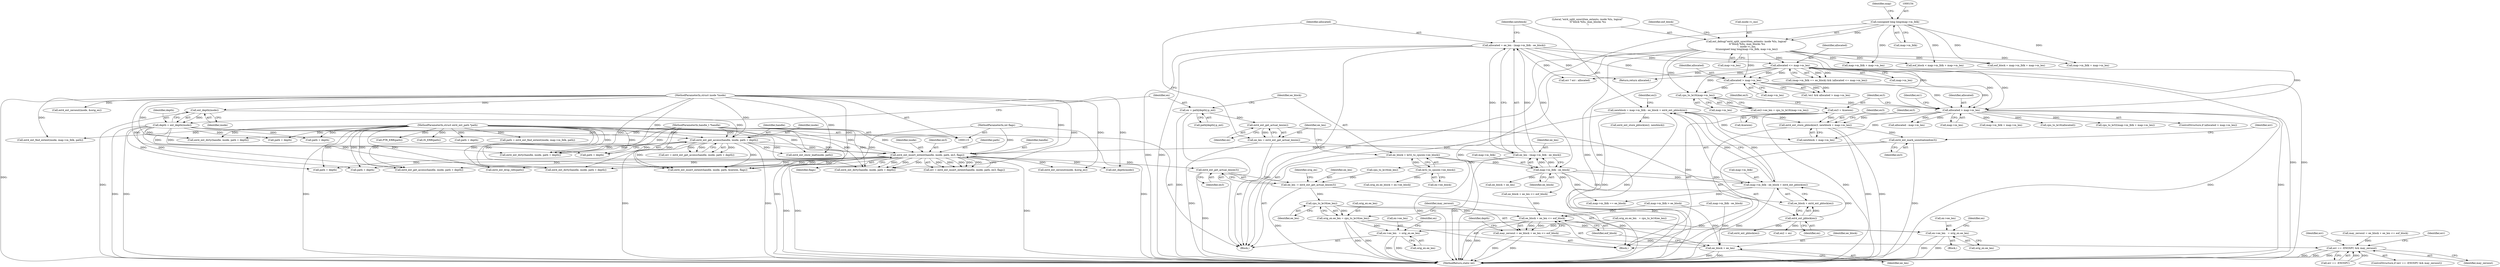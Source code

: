 digraph "1_linux_667eff35a1f56fa74ce98a0c7c29a40adc1ba4e3_0@pointer" {
"1000440" [label="(Call,ext4_ext_get_actual_len(ex3))"];
"1000380" [label="(Call,ext4_ext_insert_extent(handle, inode, path, ex3, flags))"];
"1000283" [label="(Call,ext4_ext_get_access(handle, inode, path + depth))"];
"1000116" [label="(MethodParameterIn,handle_t *handle)"];
"1000201" [label="(Call,ext_depth(inode))"];
"1000117" [label="(MethodParameterIn,struct inode *inode)"];
"1000119" [label="(MethodParameterIn,struct ext4_ext_path *path)"];
"1000199" [label="(Call,depth = ext_depth(inode))"];
"1000376" [label="(Call,ext4_ext_mark_uninitialized(ex3))"];
"1000359" [label="(Call,ext4_ext_store_pblock(ex3, newblock + map->m_len))"];
"1000343" [label="(Call,ex3 = &newex)"];
"1000229" [label="(Call,newblock = map->m_lblk - ee_block + ext4_ext_pblock(ex))"];
"1000231" [label="(Call,map->m_lblk - ee_block + ext4_ext_pblock(ex))"];
"1000224" [label="(Call,map->m_lblk - ee_block)"];
"1000153" [label="(Call,(unsigned long long)map->m_lblk)"];
"1000210" [label="(Call,ee_block = le32_to_cpu(ex->ee_block))"];
"1000212" [label="(Call,le32_to_cpu(ex->ee_block))"];
"1000237" [label="(Call,ext4_ext_pblock(ex))"];
"1000218" [label="(Call,ext4_ext_get_actual_len(ex))"];
"1000203" [label="(Call,ex = path[depth].p_ext)"];
"1000336" [label="(Call,allocated > map->m_len)"];
"1000220" [label="(Call,allocated = ee_len - (map->m_lblk - ee_block))"];
"1000222" [label="(Call,ee_len - (map->m_lblk - ee_block))"];
"1000216" [label="(Call,ee_len = ext4_ext_get_actual_len(ex))"];
"1000274" [label="(Call,allocated <= map->m_len)"];
"1000148" [label="(Call,ext_debug(\"ext4_split_unwritten_extents: inode %lu, logical\"\n \t\t\"block %llu, max_blocks %u\n\", inode->i_ino,\n\t\t(unsigned long long)map->m_lblk, map->m_len))"];
"1000322" [label="(Call,allocated > map->m_len)"];
"1000331" [label="(Call,cpu_to_le16(map->m_len))"];
"1000120" [label="(MethodParameterIn,int flags)"];
"1000438" [label="(Call,ee_len -= ext4_ext_get_actual_len(ex3))"];
"1000446" [label="(Call,cpu_to_le16(ee_len))"];
"1000442" [label="(Call,orig_ex.ee_len = cpu_to_le16(ee_len))"];
"1000603" [label="(Call,ex->ee_len   = orig_ex.ee_len)"];
"1000644" [label="(Call,ex->ee_len   = orig_ex.ee_len)"];
"1000450" [label="(Call,ee_block + ee_len <= eof_block)"];
"1000448" [label="(Call,may_zeroout = ee_block + ee_len <= eof_block)"];
"1000580" [label="(Call,err == -ENOSPC && may_zeroout)"];
"1000451" [label="(Call,ee_block + ee_len)"];
"1000441" [label="(Identifier,ex3)"];
"1000219" [label="(Identifier,ex)"];
"1000253" [label="(Call,cpu_to_le16(ee_len))"];
"1000586" [label="(Block,)"];
"1000211" [label="(Identifier,ee_block)"];
"1000336" [label="(Call,allocated > map->m_len)"];
"1000119" [label="(MethodParameterIn,struct ext4_ext_path *path)"];
"1000454" [label="(Identifier,eof_block)"];
"1000581" [label="(Call,err == -ENOSPC)"];
"1000585" [label="(Identifier,may_zeroout)"];
"1000293" [label="(Call,map->m_lblk > ee_block)"];
"1000202" [label="(Identifier,inode)"];
"1000436" [label="(Call,ext_depth(inode))"];
"1000216" [label="(Call,ee_len = ext4_ext_get_actual_len(ex))"];
"1000422" [label="(Call,ext4_ext_dirty(handle, inode, path + depth))"];
"1000615" [label="(Call,ext4_ext_dirty(handle, inode, path + depth))"];
"1000224" [label="(Call,map->m_lblk - ee_block)"];
"1000201" [label="(Call,ext_depth(inode))"];
"1000263" [label="(Call,ee_block + ee_len)"];
"1000324" [label="(Call,map->m_len)"];
"1000611" [label="(Identifier,ex)"];
"1000210" [label="(Call,ee_block = le32_to_cpu(ex->ee_block))"];
"1000453" [label="(Identifier,ee_len)"];
"1000448" [label="(Call,may_zeroout = ee_block + ee_len <= eof_block)"];
"1000155" [label="(Call,map->m_lblk)"];
"1000371" [label="(Call,allocated - map->m_len)"];
"1000645" [label="(Call,ex->ee_len)"];
"1000469" [label="(Call,IS_ERR(path))"];
"1000588" [label="(Identifier,err)"];
"1000378" [label="(Call,err = ext4_ext_insert_extent(handle, inode, path, ex3, flags))"];
"1000284" [label="(Identifier,handle)"];
"1000497" [label="(Call,path + depth)"];
"1000607" [label="(Call,orig_ex.ee_len)"];
"1000458" [label="(Call,ext4_ext_drop_refs(path))"];
"1000332" [label="(Call,map->m_len)"];
"1000444" [label="(Identifier,orig_ex)"];
"1000231" [label="(Call,map->m_lblk - ee_block + ext4_ext_pblock(ex))"];
"1000225" [label="(Call,map->m_lblk)"];
"1000285" [label="(Identifier,inode)"];
"1000361" [label="(Call,newblock + map->m_len)"];
"1000343" [label="(Call,ex3 = &newex)"];
"1000331" [label="(Call,cpu_to_le16(map->m_len))"];
"1000652" [label="(Identifier,ex)"];
"1000338" [label="(Call,map->m_len)"];
"1000148" [label="(Call,ext_debug(\"ext4_split_unwritten_extents: inode %lu, logical\"\n \t\t\"block %llu, max_blocks %u\n\", inode->i_ino,\n\t\t(unsigned long long)map->m_lblk, map->m_len))"];
"1000460" [label="(Call,path = ext4_ext_find_extent(inode, map->m_lblk, path))"];
"1000604" [label="(Call,ex->ee_len)"];
"1000322" [label="(Call,allocated > map->m_len)"];
"1000269" [label="(Call,map->m_lblk == ee_block)"];
"1000149" [label="(Literal,\"ext4_split_unwritten_extents: inode %lu, logical\"\n \t\t\"block %llu, max_blocks %u\n\")"];
"1000661" [label="(Call,path + depth)"];
"1000658" [label="(Call,ext4_ext_dirty(handle, inode, path + depth))"];
"1000381" [label="(Identifier,handle)"];
"1000235" [label="(Call,ee_block + ext4_ext_pblock(ex))"];
"1000368" [label="(Identifier,ex3)"];
"1000212" [label="(Call,le32_to_cpu(ex->ee_block))"];
"1000345" [label="(Call,&newex)"];
"1000451" [label="(Call,ee_block + ee_len)"];
"1000120" [label="(MethodParameterIn,int flags)"];
"1000283" [label="(Call,ext4_ext_get_access(handle, inode, path + depth))"];
"1000589" [label="(Call,ext4_ext_zeroout(inode, &orig_ex))"];
"1000276" [label="(Call,map->m_len)"];
"1000450" [label="(Call,ee_block + ee_len <= eof_block)"];
"1000352" [label="(Call,map->m_lblk + map->m_len)"];
"1000382" [label="(Identifier,inode)"];
"1000116" [label="(MethodParameterIn,handle_t *handle)"];
"1000376" [label="(Call,ext4_ext_mark_uninitialized(ex3))"];
"1000549" [label="(Call,cpu_to_le16(allocated))"];
"1000275" [label="(Identifier,allocated)"];
"1000205" [label="(Call,path[depth].p_ext)"];
"1000351" [label="(Call,cpu_to_le32(map->m_lblk + map->m_len))"];
"1000121" [label="(Block,)"];
"1000439" [label="(Identifier,ee_len)"];
"1000572" [label="(Call,ext4_ext_insert_extent(handle, inode, path, &newex, flags))"];
"1000335" [label="(ControlStructure,if (allocated > map->m_len))"];
"1000385" [label="(Identifier,flags)"];
"1000217" [label="(Identifier,ee_len)"];
"1000183" [label="(Call,map->m_lblk + map->m_len)"];
"1000274" [label="(Call,allocated <= map->m_len)"];
"1000232" [label="(Call,map->m_lblk)"];
"1000440" [label="(Call,ext4_ext_get_actual_len(ex3))"];
"1000158" [label="(Call,map->m_len)"];
"1000494" [label="(Call,ext4_ext_get_access(handle, inode, path + depth))"];
"1000323" [label="(Identifier,allocated)"];
"1000286" [label="(Call,path + depth)"];
"1000648" [label="(Call,orig_ex.ee_len)"];
"1000307" [label="(Call,map->m_lblk - ee_block)"];
"1000580" [label="(Call,err == -ENOSPC && may_zeroout)"];
"1000159" [label="(Identifier,map)"];
"1000162" [label="(Identifier,eof_block)"];
"1000379" [label="(Identifier,err)"];
"1000281" [label="(Call,err = ext4_ext_get_access(handle, inode, path + depth))"];
"1000618" [label="(Call,path + depth)"];
"1000380" [label="(Call,ext4_ext_insert_extent(handle, inode, path, ex3, flags))"];
"1000240" [label="(Identifier,ex2)"];
"1000237" [label="(Call,ext4_ext_pblock(ex))"];
"1000446" [label="(Call,cpu_to_le16(ee_len))"];
"1000260" [label="(Call,may_zeroout = ee_block + ee_len <= eof_block)"];
"1000117" [label="(MethodParameterIn,struct inode *inode)"];
"1000150" [label="(Call,inode->i_ino)"];
"1000242" [label="(Call,orig_ex.ee_block = ex->ee_block)"];
"1000384" [label="(Identifier,ex3)"];
"1000456" [label="(Identifier,depth)"];
"1000222" [label="(Call,ee_len - (map->m_lblk - ee_block))"];
"1000474" [label="(Call,PTR_ERR(path))"];
"1000560" [label="(Call,ext4_ext_dirty(handle, inode, path + depth))"];
"1000344" [label="(Identifier,ex3)"];
"1000190" [label="(Call,eof_block = map->m_lblk + map->m_len)"];
"1000319" [label="(Call,!ex1 && allocated > map->m_len)"];
"1000327" [label="(Call,ex2->ee_len = cpu_to_le16(map->m_len))"];
"1000425" [label="(Call,path + depth)"];
"1000628" [label="(Call,ext4_ext_show_leaf(inode, path))"];
"1000204" [label="(Identifier,ex)"];
"1000377" [label="(Identifier,ex3)"];
"1000396" [label="(Call,ext4_ext_zeroout(inode, &orig_ex))"];
"1000452" [label="(Identifier,ee_block)"];
"1000360" [label="(Identifier,ex3)"];
"1000239" [label="(Call,ex2 = ex)"];
"1000644" [label="(Call,ex->ee_len   = orig_ex.ee_len)"];
"1000153" [label="(Call,(unsigned long long)map->m_lblk)"];
"1000221" [label="(Identifier,allocated)"];
"1000443" [label="(Call,orig_ex.ee_len)"];
"1000603" [label="(Call,ex->ee_len   = orig_ex.ee_len)"];
"1000199" [label="(Call,depth = ext_depth(inode))"];
"1000341" [label="(Block,)"];
"1000218" [label="(Call,ext4_ext_get_actual_len(ex))"];
"1000213" [label="(Call,ex->ee_block)"];
"1000359" [label="(Call,ext4_ext_store_pblock(ex3, newblock + map->m_len))"];
"1000438" [label="(Call,ee_len -= ext4_ext_get_actual_len(ex3))"];
"1000200" [label="(Identifier,depth)"];
"1000510" [label="(Identifier,ex1)"];
"1000447" [label="(Identifier,ee_len)"];
"1000563" [label="(Call,path + depth)"];
"1000268" [label="(Call,(map->m_lblk == ee_block) && (allocated <= map->m_len))"];
"1000349" [label="(Identifier,ex3)"];
"1000462" [label="(Call,ext4_ext_find_extent(inode, map->m_lblk, path))"];
"1000203" [label="(Call,ex = path[depth].p_ext)"];
"1000258" [label="(Call,ext4_ext_pblock(ex))"];
"1000230" [label="(Identifier,newblock)"];
"1000262" [label="(Call,ee_block + ee_len <= eof_block)"];
"1000220" [label="(Call,allocated = ee_len - (map->m_lblk - ee_block))"];
"1000442" [label="(Call,orig_ex.ee_len = cpu_to_le16(ee_len))"];
"1000542" [label="(Call,ext4_ext_store_pblock(ex2, newblock))"];
"1000181" [label="(Call,eof_block < map->m_lblk + map->m_len)"];
"1000579" [label="(ControlStructure,if (err == -ENOSPC && may_zeroout))"];
"1000632" [label="(Call,err ? err : allocated)"];
"1000383" [label="(Identifier,path)"];
"1000228" [label="(Identifier,ee_block)"];
"1000192" [label="(Call,map->m_lblk + map->m_len)"];
"1000223" [label="(Identifier,ee_len)"];
"1000238" [label="(Identifier,ex)"];
"1000449" [label="(Identifier,may_zeroout)"];
"1000625" [label="(Identifier,err)"];
"1000666" [label="(MethodReturn,static int)"];
"1000279" [label="(Return,return allocated;)"];
"1000337" [label="(Identifier,allocated)"];
"1000249" [label="(Call,orig_ex.ee_len   = cpu_to_le16(ee_len))"];
"1000229" [label="(Call,newblock = map->m_lblk - ee_block + ext4_ext_pblock(ex))"];
"1000440" -> "1000438"  [label="AST: "];
"1000440" -> "1000441"  [label="CFG: "];
"1000441" -> "1000440"  [label="AST: "];
"1000438" -> "1000440"  [label="CFG: "];
"1000440" -> "1000666"  [label="DDG: "];
"1000440" -> "1000438"  [label="DDG: "];
"1000380" -> "1000440"  [label="DDG: "];
"1000380" -> "1000378"  [label="AST: "];
"1000380" -> "1000385"  [label="CFG: "];
"1000381" -> "1000380"  [label="AST: "];
"1000382" -> "1000380"  [label="AST: "];
"1000383" -> "1000380"  [label="AST: "];
"1000384" -> "1000380"  [label="AST: "];
"1000385" -> "1000380"  [label="AST: "];
"1000378" -> "1000380"  [label="CFG: "];
"1000380" -> "1000666"  [label="DDG: "];
"1000380" -> "1000666"  [label="DDG: "];
"1000380" -> "1000666"  [label="DDG: "];
"1000380" -> "1000378"  [label="DDG: "];
"1000380" -> "1000378"  [label="DDG: "];
"1000380" -> "1000378"  [label="DDG: "];
"1000380" -> "1000378"  [label="DDG: "];
"1000380" -> "1000378"  [label="DDG: "];
"1000283" -> "1000380"  [label="DDG: "];
"1000283" -> "1000380"  [label="DDG: "];
"1000116" -> "1000380"  [label="DDG: "];
"1000117" -> "1000380"  [label="DDG: "];
"1000119" -> "1000380"  [label="DDG: "];
"1000376" -> "1000380"  [label="DDG: "];
"1000120" -> "1000380"  [label="DDG: "];
"1000380" -> "1000396"  [label="DDG: "];
"1000380" -> "1000422"  [label="DDG: "];
"1000380" -> "1000422"  [label="DDG: "];
"1000380" -> "1000425"  [label="DDG: "];
"1000380" -> "1000436"  [label="DDG: "];
"1000380" -> "1000458"  [label="DDG: "];
"1000380" -> "1000494"  [label="DDG: "];
"1000380" -> "1000572"  [label="DDG: "];
"1000380" -> "1000658"  [label="DDG: "];
"1000380" -> "1000658"  [label="DDG: "];
"1000380" -> "1000658"  [label="DDG: "];
"1000380" -> "1000661"  [label="DDG: "];
"1000283" -> "1000281"  [label="AST: "];
"1000283" -> "1000286"  [label="CFG: "];
"1000284" -> "1000283"  [label="AST: "];
"1000285" -> "1000283"  [label="AST: "];
"1000286" -> "1000283"  [label="AST: "];
"1000281" -> "1000283"  [label="CFG: "];
"1000283" -> "1000666"  [label="DDG: "];
"1000283" -> "1000666"  [label="DDG: "];
"1000283" -> "1000281"  [label="DDG: "];
"1000283" -> "1000281"  [label="DDG: "];
"1000283" -> "1000281"  [label="DDG: "];
"1000116" -> "1000283"  [label="DDG: "];
"1000201" -> "1000283"  [label="DDG: "];
"1000117" -> "1000283"  [label="DDG: "];
"1000119" -> "1000283"  [label="DDG: "];
"1000199" -> "1000283"  [label="DDG: "];
"1000283" -> "1000560"  [label="DDG: "];
"1000283" -> "1000560"  [label="DDG: "];
"1000283" -> "1000572"  [label="DDG: "];
"1000283" -> "1000572"  [label="DDG: "];
"1000283" -> "1000628"  [label="DDG: "];
"1000116" -> "1000115"  [label="AST: "];
"1000116" -> "1000666"  [label="DDG: "];
"1000116" -> "1000422"  [label="DDG: "];
"1000116" -> "1000494"  [label="DDG: "];
"1000116" -> "1000560"  [label="DDG: "];
"1000116" -> "1000572"  [label="DDG: "];
"1000116" -> "1000615"  [label="DDG: "];
"1000116" -> "1000658"  [label="DDG: "];
"1000201" -> "1000199"  [label="AST: "];
"1000201" -> "1000202"  [label="CFG: "];
"1000202" -> "1000201"  [label="AST: "];
"1000199" -> "1000201"  [label="CFG: "];
"1000201" -> "1000666"  [label="DDG: "];
"1000201" -> "1000199"  [label="DDG: "];
"1000117" -> "1000201"  [label="DDG: "];
"1000117" -> "1000115"  [label="AST: "];
"1000117" -> "1000666"  [label="DDG: "];
"1000117" -> "1000396"  [label="DDG: "];
"1000117" -> "1000422"  [label="DDG: "];
"1000117" -> "1000436"  [label="DDG: "];
"1000117" -> "1000462"  [label="DDG: "];
"1000117" -> "1000494"  [label="DDG: "];
"1000117" -> "1000560"  [label="DDG: "];
"1000117" -> "1000572"  [label="DDG: "];
"1000117" -> "1000589"  [label="DDG: "];
"1000117" -> "1000615"  [label="DDG: "];
"1000117" -> "1000628"  [label="DDG: "];
"1000117" -> "1000658"  [label="DDG: "];
"1000119" -> "1000115"  [label="AST: "];
"1000119" -> "1000666"  [label="DDG: "];
"1000119" -> "1000286"  [label="DDG: "];
"1000119" -> "1000422"  [label="DDG: "];
"1000119" -> "1000425"  [label="DDG: "];
"1000119" -> "1000458"  [label="DDG: "];
"1000119" -> "1000460"  [label="DDG: "];
"1000119" -> "1000462"  [label="DDG: "];
"1000119" -> "1000469"  [label="DDG: "];
"1000119" -> "1000474"  [label="DDG: "];
"1000119" -> "1000494"  [label="DDG: "];
"1000119" -> "1000497"  [label="DDG: "];
"1000119" -> "1000560"  [label="DDG: "];
"1000119" -> "1000563"  [label="DDG: "];
"1000119" -> "1000572"  [label="DDG: "];
"1000119" -> "1000615"  [label="DDG: "];
"1000119" -> "1000618"  [label="DDG: "];
"1000119" -> "1000628"  [label="DDG: "];
"1000119" -> "1000658"  [label="DDG: "];
"1000119" -> "1000661"  [label="DDG: "];
"1000199" -> "1000121"  [label="AST: "];
"1000200" -> "1000199"  [label="AST: "];
"1000204" -> "1000199"  [label="CFG: "];
"1000199" -> "1000666"  [label="DDG: "];
"1000199" -> "1000666"  [label="DDG: "];
"1000199" -> "1000286"  [label="DDG: "];
"1000199" -> "1000422"  [label="DDG: "];
"1000199" -> "1000425"  [label="DDG: "];
"1000199" -> "1000560"  [label="DDG: "];
"1000199" -> "1000563"  [label="DDG: "];
"1000199" -> "1000615"  [label="DDG: "];
"1000199" -> "1000618"  [label="DDG: "];
"1000199" -> "1000658"  [label="DDG: "];
"1000199" -> "1000661"  [label="DDG: "];
"1000376" -> "1000341"  [label="AST: "];
"1000376" -> "1000377"  [label="CFG: "];
"1000377" -> "1000376"  [label="AST: "];
"1000379" -> "1000376"  [label="CFG: "];
"1000376" -> "1000666"  [label="DDG: "];
"1000359" -> "1000376"  [label="DDG: "];
"1000359" -> "1000341"  [label="AST: "];
"1000359" -> "1000361"  [label="CFG: "];
"1000360" -> "1000359"  [label="AST: "];
"1000361" -> "1000359"  [label="AST: "];
"1000368" -> "1000359"  [label="CFG: "];
"1000359" -> "1000666"  [label="DDG: "];
"1000359" -> "1000666"  [label="DDG: "];
"1000343" -> "1000359"  [label="DDG: "];
"1000229" -> "1000359"  [label="DDG: "];
"1000336" -> "1000359"  [label="DDG: "];
"1000343" -> "1000341"  [label="AST: "];
"1000343" -> "1000345"  [label="CFG: "];
"1000344" -> "1000343"  [label="AST: "];
"1000345" -> "1000343"  [label="AST: "];
"1000349" -> "1000343"  [label="CFG: "];
"1000343" -> "1000666"  [label="DDG: "];
"1000229" -> "1000121"  [label="AST: "];
"1000229" -> "1000231"  [label="CFG: "];
"1000230" -> "1000229"  [label="AST: "];
"1000231" -> "1000229"  [label="AST: "];
"1000240" -> "1000229"  [label="CFG: "];
"1000229" -> "1000666"  [label="DDG: "];
"1000229" -> "1000666"  [label="DDG: "];
"1000231" -> "1000229"  [label="DDG: "];
"1000231" -> "1000229"  [label="DDG: "];
"1000229" -> "1000361"  [label="DDG: "];
"1000229" -> "1000542"  [label="DDG: "];
"1000231" -> "1000235"  [label="CFG: "];
"1000232" -> "1000231"  [label="AST: "];
"1000235" -> "1000231"  [label="AST: "];
"1000231" -> "1000666"  [label="DDG: "];
"1000224" -> "1000231"  [label="DDG: "];
"1000224" -> "1000231"  [label="DDG: "];
"1000237" -> "1000231"  [label="DDG: "];
"1000231" -> "1000269"  [label="DDG: "];
"1000224" -> "1000222"  [label="AST: "];
"1000224" -> "1000228"  [label="CFG: "];
"1000225" -> "1000224"  [label="AST: "];
"1000228" -> "1000224"  [label="AST: "];
"1000222" -> "1000224"  [label="CFG: "];
"1000224" -> "1000222"  [label="DDG: "];
"1000224" -> "1000222"  [label="DDG: "];
"1000153" -> "1000224"  [label="DDG: "];
"1000210" -> "1000224"  [label="DDG: "];
"1000224" -> "1000235"  [label="DDG: "];
"1000224" -> "1000262"  [label="DDG: "];
"1000224" -> "1000263"  [label="DDG: "];
"1000224" -> "1000269"  [label="DDG: "];
"1000153" -> "1000148"  [label="AST: "];
"1000153" -> "1000155"  [label="CFG: "];
"1000154" -> "1000153"  [label="AST: "];
"1000155" -> "1000153"  [label="AST: "];
"1000159" -> "1000153"  [label="CFG: "];
"1000153" -> "1000148"  [label="DDG: "];
"1000153" -> "1000181"  [label="DDG: "];
"1000153" -> "1000183"  [label="DDG: "];
"1000153" -> "1000190"  [label="DDG: "];
"1000153" -> "1000192"  [label="DDG: "];
"1000210" -> "1000121"  [label="AST: "];
"1000210" -> "1000212"  [label="CFG: "];
"1000211" -> "1000210"  [label="AST: "];
"1000212" -> "1000210"  [label="AST: "];
"1000217" -> "1000210"  [label="CFG: "];
"1000210" -> "1000666"  [label="DDG: "];
"1000212" -> "1000210"  [label="DDG: "];
"1000212" -> "1000213"  [label="CFG: "];
"1000213" -> "1000212"  [label="AST: "];
"1000212" -> "1000242"  [label="DDG: "];
"1000237" -> "1000235"  [label="AST: "];
"1000237" -> "1000238"  [label="CFG: "];
"1000238" -> "1000237"  [label="AST: "];
"1000235" -> "1000237"  [label="CFG: "];
"1000237" -> "1000235"  [label="DDG: "];
"1000218" -> "1000237"  [label="DDG: "];
"1000237" -> "1000239"  [label="DDG: "];
"1000237" -> "1000258"  [label="DDG: "];
"1000218" -> "1000216"  [label="AST: "];
"1000218" -> "1000219"  [label="CFG: "];
"1000219" -> "1000218"  [label="AST: "];
"1000216" -> "1000218"  [label="CFG: "];
"1000218" -> "1000216"  [label="DDG: "];
"1000203" -> "1000218"  [label="DDG: "];
"1000203" -> "1000121"  [label="AST: "];
"1000203" -> "1000205"  [label="CFG: "];
"1000204" -> "1000203"  [label="AST: "];
"1000205" -> "1000203"  [label="AST: "];
"1000211" -> "1000203"  [label="CFG: "];
"1000203" -> "1000666"  [label="DDG: "];
"1000336" -> "1000335"  [label="AST: "];
"1000336" -> "1000338"  [label="CFG: "];
"1000337" -> "1000336"  [label="AST: "];
"1000338" -> "1000336"  [label="AST: "];
"1000344" -> "1000336"  [label="CFG: "];
"1000510" -> "1000336"  [label="CFG: "];
"1000336" -> "1000666"  [label="DDG: "];
"1000336" -> "1000666"  [label="DDG: "];
"1000220" -> "1000336"  [label="DDG: "];
"1000274" -> "1000336"  [label="DDG: "];
"1000274" -> "1000336"  [label="DDG: "];
"1000322" -> "1000336"  [label="DDG: "];
"1000322" -> "1000336"  [label="DDG: "];
"1000331" -> "1000336"  [label="DDG: "];
"1000148" -> "1000336"  [label="DDG: "];
"1000336" -> "1000351"  [label="DDG: "];
"1000336" -> "1000352"  [label="DDG: "];
"1000336" -> "1000361"  [label="DDG: "];
"1000336" -> "1000371"  [label="DDG: "];
"1000336" -> "1000371"  [label="DDG: "];
"1000336" -> "1000549"  [label="DDG: "];
"1000220" -> "1000121"  [label="AST: "];
"1000220" -> "1000222"  [label="CFG: "];
"1000221" -> "1000220"  [label="AST: "];
"1000222" -> "1000220"  [label="AST: "];
"1000230" -> "1000220"  [label="CFG: "];
"1000220" -> "1000666"  [label="DDG: "];
"1000220" -> "1000666"  [label="DDG: "];
"1000222" -> "1000220"  [label="DDG: "];
"1000222" -> "1000220"  [label="DDG: "];
"1000220" -> "1000274"  [label="DDG: "];
"1000220" -> "1000279"  [label="DDG: "];
"1000220" -> "1000322"  [label="DDG: "];
"1000220" -> "1000632"  [label="DDG: "];
"1000223" -> "1000222"  [label="AST: "];
"1000222" -> "1000666"  [label="DDG: "];
"1000216" -> "1000222"  [label="DDG: "];
"1000222" -> "1000253"  [label="DDG: "];
"1000216" -> "1000121"  [label="AST: "];
"1000217" -> "1000216"  [label="AST: "];
"1000221" -> "1000216"  [label="CFG: "];
"1000216" -> "1000666"  [label="DDG: "];
"1000274" -> "1000268"  [label="AST: "];
"1000274" -> "1000276"  [label="CFG: "];
"1000275" -> "1000274"  [label="AST: "];
"1000276" -> "1000274"  [label="AST: "];
"1000268" -> "1000274"  [label="CFG: "];
"1000274" -> "1000666"  [label="DDG: "];
"1000274" -> "1000666"  [label="DDG: "];
"1000274" -> "1000268"  [label="DDG: "];
"1000274" -> "1000268"  [label="DDG: "];
"1000148" -> "1000274"  [label="DDG: "];
"1000274" -> "1000279"  [label="DDG: "];
"1000274" -> "1000322"  [label="DDG: "];
"1000274" -> "1000322"  [label="DDG: "];
"1000274" -> "1000331"  [label="DDG: "];
"1000274" -> "1000632"  [label="DDG: "];
"1000148" -> "1000121"  [label="AST: "];
"1000148" -> "1000158"  [label="CFG: "];
"1000149" -> "1000148"  [label="AST: "];
"1000150" -> "1000148"  [label="AST: "];
"1000158" -> "1000148"  [label="AST: "];
"1000162" -> "1000148"  [label="CFG: "];
"1000148" -> "1000666"  [label="DDG: "];
"1000148" -> "1000666"  [label="DDG: "];
"1000148" -> "1000666"  [label="DDG: "];
"1000148" -> "1000181"  [label="DDG: "];
"1000148" -> "1000183"  [label="DDG: "];
"1000148" -> "1000190"  [label="DDG: "];
"1000148" -> "1000192"  [label="DDG: "];
"1000148" -> "1000322"  [label="DDG: "];
"1000148" -> "1000331"  [label="DDG: "];
"1000322" -> "1000319"  [label="AST: "];
"1000322" -> "1000324"  [label="CFG: "];
"1000323" -> "1000322"  [label="AST: "];
"1000324" -> "1000322"  [label="AST: "];
"1000319" -> "1000322"  [label="CFG: "];
"1000322" -> "1000319"  [label="DDG: "];
"1000322" -> "1000319"  [label="DDG: "];
"1000322" -> "1000331"  [label="DDG: "];
"1000331" -> "1000327"  [label="AST: "];
"1000331" -> "1000332"  [label="CFG: "];
"1000332" -> "1000331"  [label="AST: "];
"1000327" -> "1000331"  [label="CFG: "];
"1000331" -> "1000327"  [label="DDG: "];
"1000120" -> "1000115"  [label="AST: "];
"1000120" -> "1000666"  [label="DDG: "];
"1000120" -> "1000572"  [label="DDG: "];
"1000438" -> "1000341"  [label="AST: "];
"1000439" -> "1000438"  [label="AST: "];
"1000444" -> "1000438"  [label="CFG: "];
"1000438" -> "1000666"  [label="DDG: "];
"1000253" -> "1000438"  [label="DDG: "];
"1000438" -> "1000446"  [label="DDG: "];
"1000446" -> "1000442"  [label="AST: "];
"1000446" -> "1000447"  [label="CFG: "];
"1000447" -> "1000446"  [label="AST: "];
"1000442" -> "1000446"  [label="CFG: "];
"1000446" -> "1000442"  [label="DDG: "];
"1000446" -> "1000450"  [label="DDG: "];
"1000446" -> "1000451"  [label="DDG: "];
"1000442" -> "1000341"  [label="AST: "];
"1000443" -> "1000442"  [label="AST: "];
"1000449" -> "1000442"  [label="CFG: "];
"1000442" -> "1000666"  [label="DDG: "];
"1000442" -> "1000666"  [label="DDG: "];
"1000442" -> "1000603"  [label="DDG: "];
"1000442" -> "1000644"  [label="DDG: "];
"1000603" -> "1000586"  [label="AST: "];
"1000603" -> "1000607"  [label="CFG: "];
"1000604" -> "1000603"  [label="AST: "];
"1000607" -> "1000603"  [label="AST: "];
"1000611" -> "1000603"  [label="CFG: "];
"1000603" -> "1000666"  [label="DDG: "];
"1000603" -> "1000666"  [label="DDG: "];
"1000249" -> "1000603"  [label="DDG: "];
"1000644" -> "1000121"  [label="AST: "];
"1000644" -> "1000648"  [label="CFG: "];
"1000645" -> "1000644"  [label="AST: "];
"1000648" -> "1000644"  [label="AST: "];
"1000652" -> "1000644"  [label="CFG: "];
"1000644" -> "1000666"  [label="DDG: "];
"1000644" -> "1000666"  [label="DDG: "];
"1000249" -> "1000644"  [label="DDG: "];
"1000450" -> "1000448"  [label="AST: "];
"1000450" -> "1000454"  [label="CFG: "];
"1000451" -> "1000450"  [label="AST: "];
"1000454" -> "1000450"  [label="AST: "];
"1000448" -> "1000450"  [label="CFG: "];
"1000450" -> "1000666"  [label="DDG: "];
"1000450" -> "1000666"  [label="DDG: "];
"1000450" -> "1000448"  [label="DDG: "];
"1000450" -> "1000448"  [label="DDG: "];
"1000307" -> "1000450"  [label="DDG: "];
"1000293" -> "1000450"  [label="DDG: "];
"1000262" -> "1000450"  [label="DDG: "];
"1000448" -> "1000341"  [label="AST: "];
"1000449" -> "1000448"  [label="AST: "];
"1000456" -> "1000448"  [label="CFG: "];
"1000448" -> "1000666"  [label="DDG: "];
"1000448" -> "1000666"  [label="DDG: "];
"1000448" -> "1000580"  [label="DDG: "];
"1000580" -> "1000579"  [label="AST: "];
"1000580" -> "1000581"  [label="CFG: "];
"1000580" -> "1000585"  [label="CFG: "];
"1000581" -> "1000580"  [label="AST: "];
"1000585" -> "1000580"  [label="AST: "];
"1000588" -> "1000580"  [label="CFG: "];
"1000625" -> "1000580"  [label="CFG: "];
"1000580" -> "1000666"  [label="DDG: "];
"1000580" -> "1000666"  [label="DDG: "];
"1000580" -> "1000666"  [label="DDG: "];
"1000581" -> "1000580"  [label="DDG: "];
"1000581" -> "1000580"  [label="DDG: "];
"1000260" -> "1000580"  [label="DDG: "];
"1000451" -> "1000453"  [label="CFG: "];
"1000452" -> "1000451"  [label="AST: "];
"1000453" -> "1000451"  [label="AST: "];
"1000454" -> "1000451"  [label="CFG: "];
"1000451" -> "1000666"  [label="DDG: "];
"1000451" -> "1000666"  [label="DDG: "];
"1000307" -> "1000451"  [label="DDG: "];
"1000293" -> "1000451"  [label="DDG: "];
}
